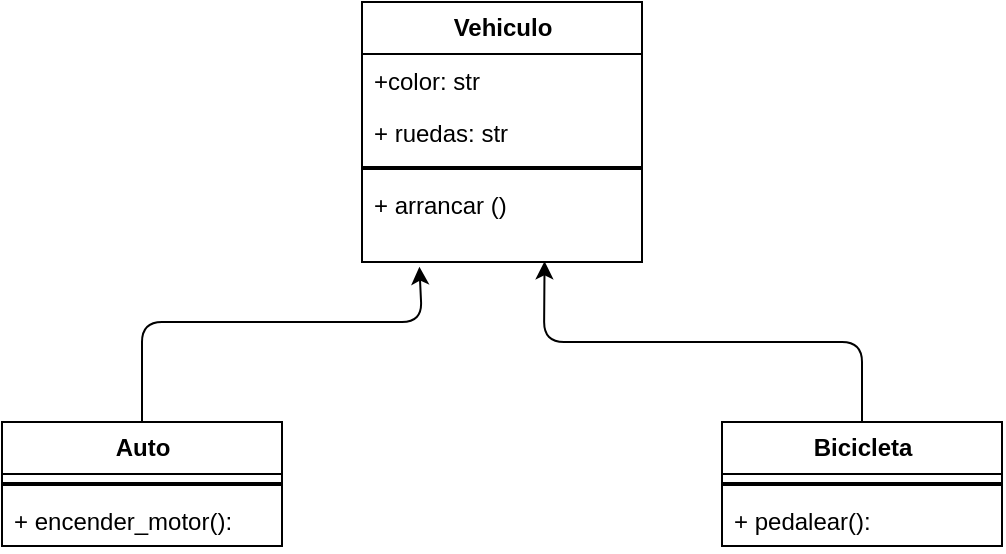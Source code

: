 <mxfile>
    <diagram id="O6nUBYOVEWXe7ZKQew5D" name="Page-1">
        <mxGraphModel dx="816" dy="434" grid="1" gridSize="10" guides="1" tooltips="1" connect="1" arrows="1" fold="1" page="1" pageScale="1" pageWidth="850" pageHeight="1100" math="0" shadow="0">
            <root>
                <mxCell id="0"/>
                <mxCell id="1" parent="0"/>
                <mxCell id="3" value="&lt;b&gt;Vehiculo&lt;/b&gt;" style="swimlane;fontStyle=0;childLayout=stackLayout;horizontal=1;startSize=26;fillColor=none;horizontalStack=0;resizeParent=1;resizeParentMax=0;resizeLast=0;collapsible=1;marginBottom=0;html=1;" parent="1" vertex="1">
                    <mxGeometry x="300" y="20" width="140" height="130" as="geometry"/>
                </mxCell>
                <mxCell id="4" value="+color: str&amp;nbsp;" style="text;strokeColor=none;fillColor=none;align=left;verticalAlign=top;spacingLeft=4;spacingRight=4;overflow=hidden;rotatable=0;points=[[0,0.5],[1,0.5]];portConstraint=eastwest;whiteSpace=wrap;html=1;" parent="3" vertex="1">
                    <mxGeometry y="26" width="140" height="26" as="geometry"/>
                </mxCell>
                <mxCell id="5" value="+ ruedas: str" style="text;strokeColor=none;fillColor=none;align=left;verticalAlign=top;spacingLeft=4;spacingRight=4;overflow=hidden;rotatable=0;points=[[0,0.5],[1,0.5]];portConstraint=eastwest;whiteSpace=wrap;html=1;" parent="3" vertex="1">
                    <mxGeometry y="52" width="140" height="26" as="geometry"/>
                </mxCell>
                <mxCell id="9" value="" style="line;strokeWidth=2;html=1;" parent="3" vertex="1">
                    <mxGeometry y="78" width="140" height="10" as="geometry"/>
                </mxCell>
                <mxCell id="6" value="+ arrancar ()" style="text;strokeColor=none;fillColor=none;align=left;verticalAlign=top;spacingLeft=4;spacingRight=4;overflow=hidden;rotatable=0;points=[[0,0.5],[1,0.5]];portConstraint=eastwest;whiteSpace=wrap;html=1;" parent="3" vertex="1">
                    <mxGeometry y="88" width="140" height="42" as="geometry"/>
                </mxCell>
                <mxCell id="10" value="&lt;b&gt;Auto&lt;/b&gt;" style="swimlane;fontStyle=0;childLayout=stackLayout;horizontal=1;startSize=26;fillColor=none;horizontalStack=0;resizeParent=1;resizeParentMax=0;resizeLast=0;collapsible=1;marginBottom=0;html=1;" parent="1" vertex="1">
                    <mxGeometry x="120" y="230" width="140" height="62" as="geometry">
                        <mxRectangle x="100" y="190" width="60" height="30" as="alternateBounds"/>
                    </mxGeometry>
                </mxCell>
                <mxCell id="15" value="" style="line;strokeWidth=2;html=1;" parent="10" vertex="1">
                    <mxGeometry y="26" width="140" height="10" as="geometry"/>
                </mxCell>
                <mxCell id="13" value="+ encender_motor():" style="text;strokeColor=none;fillColor=none;align=left;verticalAlign=top;spacingLeft=4;spacingRight=4;overflow=hidden;rotatable=0;points=[[0,0.5],[1,0.5]];portConstraint=eastwest;whiteSpace=wrap;html=1;" parent="10" vertex="1">
                    <mxGeometry y="36" width="140" height="26" as="geometry"/>
                </mxCell>
                <mxCell id="16" style="edgeStyle=none;html=1;entryX=0.205;entryY=1.056;entryDx=0;entryDy=0;entryPerimeter=0;" parent="1" source="10" target="6" edge="1">
                    <mxGeometry relative="1" as="geometry">
                        <Array as="points">
                            <mxPoint x="190" y="180"/>
                            <mxPoint x="270" y="180"/>
                            <mxPoint x="330" y="180"/>
                        </Array>
                    </mxGeometry>
                </mxCell>
                <mxCell id="17" value="&lt;b&gt;Bicicleta&lt;/b&gt;" style="swimlane;fontStyle=0;childLayout=stackLayout;horizontal=1;startSize=26;fillColor=none;horizontalStack=0;resizeParent=1;resizeParentMax=0;resizeLast=0;collapsible=1;marginBottom=0;html=1;" parent="1" vertex="1">
                    <mxGeometry x="480" y="230" width="140" height="62" as="geometry">
                        <mxRectangle x="100" y="190" width="60" height="30" as="alternateBounds"/>
                    </mxGeometry>
                </mxCell>
                <mxCell id="18" value="" style="line;strokeWidth=2;html=1;" parent="17" vertex="1">
                    <mxGeometry y="26" width="140" height="10" as="geometry"/>
                </mxCell>
                <mxCell id="19" value="+ pedalear():" style="text;strokeColor=none;fillColor=none;align=left;verticalAlign=top;spacingLeft=4;spacingRight=4;overflow=hidden;rotatable=0;points=[[0,0.5],[1,0.5]];portConstraint=eastwest;whiteSpace=wrap;html=1;" parent="17" vertex="1">
                    <mxGeometry y="36" width="140" height="26" as="geometry"/>
                </mxCell>
                <mxCell id="20" style="edgeStyle=none;html=1;entryX=0.652;entryY=0.992;entryDx=0;entryDy=0;entryPerimeter=0;exitX=0.5;exitY=0;exitDx=0;exitDy=0;" parent="1" source="17" target="6" edge="1">
                    <mxGeometry relative="1" as="geometry">
                        <Array as="points">
                            <mxPoint x="550" y="190"/>
                            <mxPoint x="391" y="190"/>
                        </Array>
                    </mxGeometry>
                </mxCell>
            </root>
        </mxGraphModel>
    </diagram>
</mxfile>